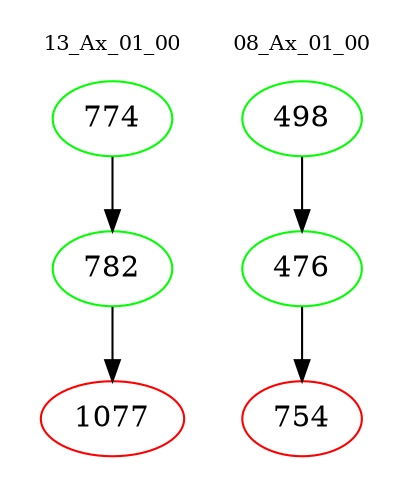 digraph{
subgraph cluster_0 {
color = white
label = "13_Ax_01_00";
fontsize=10;
T0_774 [label="774", color="green"]
T0_774 -> T0_782 [color="black"]
T0_782 [label="782", color="green"]
T0_782 -> T0_1077 [color="black"]
T0_1077 [label="1077", color="red"]
}
subgraph cluster_1 {
color = white
label = "08_Ax_01_00";
fontsize=10;
T1_498 [label="498", color="green"]
T1_498 -> T1_476 [color="black"]
T1_476 [label="476", color="green"]
T1_476 -> T1_754 [color="black"]
T1_754 [label="754", color="red"]
}
}
